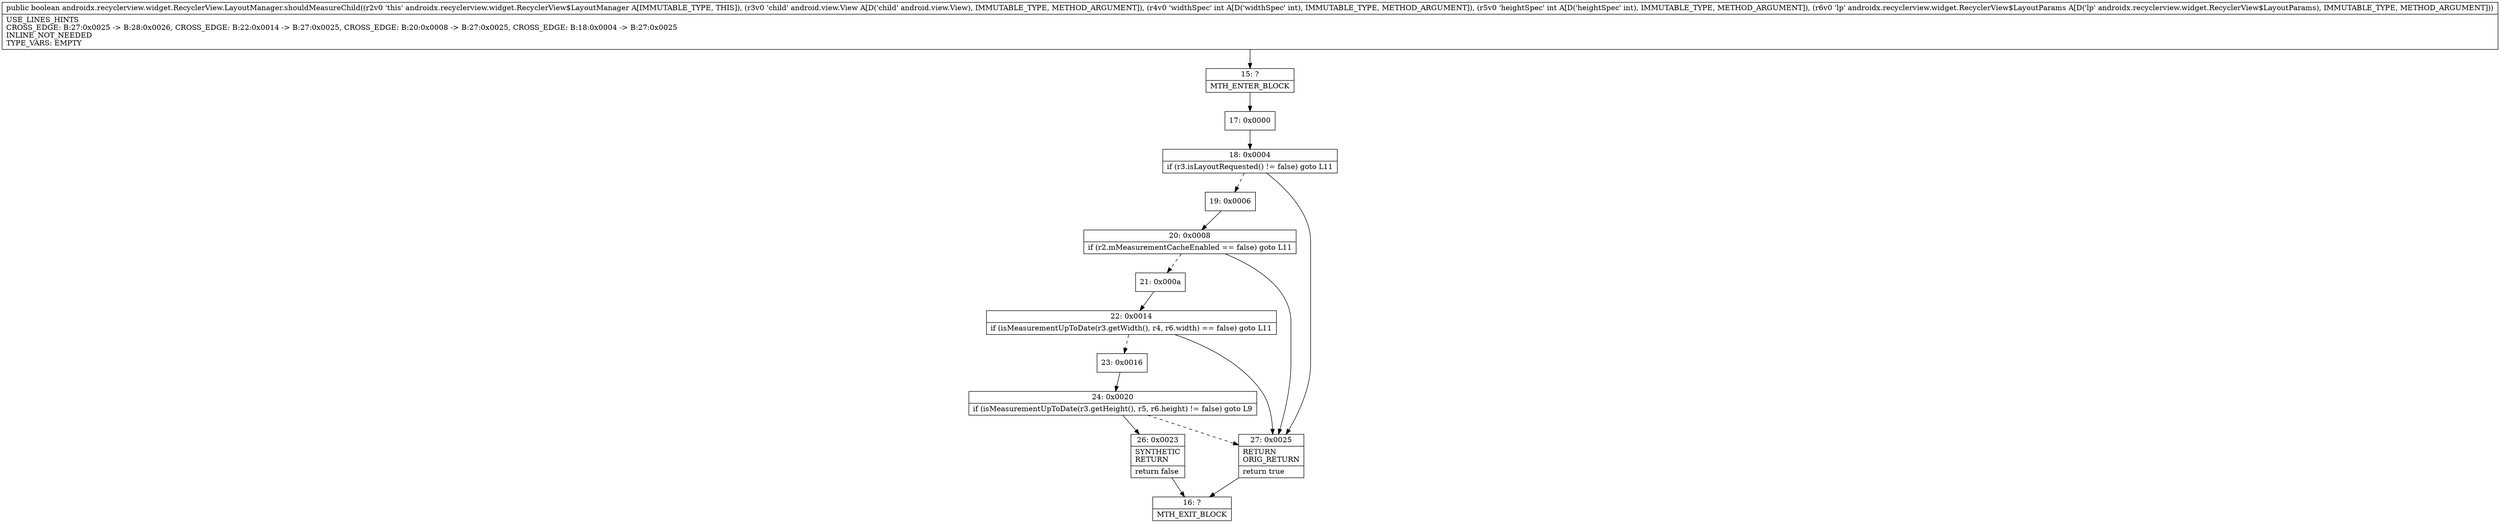 digraph "CFG forandroidx.recyclerview.widget.RecyclerView.LayoutManager.shouldMeasureChild(Landroid\/view\/View;IILandroidx\/recyclerview\/widget\/RecyclerView$LayoutParams;)Z" {
Node_15 [shape=record,label="{15\:\ ?|MTH_ENTER_BLOCK\l}"];
Node_17 [shape=record,label="{17\:\ 0x0000}"];
Node_18 [shape=record,label="{18\:\ 0x0004|if (r3.isLayoutRequested() != false) goto L11\l}"];
Node_19 [shape=record,label="{19\:\ 0x0006}"];
Node_20 [shape=record,label="{20\:\ 0x0008|if (r2.mMeasurementCacheEnabled == false) goto L11\l}"];
Node_21 [shape=record,label="{21\:\ 0x000a}"];
Node_22 [shape=record,label="{22\:\ 0x0014|if (isMeasurementUpToDate(r3.getWidth(), r4, r6.width) == false) goto L11\l}"];
Node_23 [shape=record,label="{23\:\ 0x0016}"];
Node_24 [shape=record,label="{24\:\ 0x0020|if (isMeasurementUpToDate(r3.getHeight(), r5, r6.height) != false) goto L9\l}"];
Node_26 [shape=record,label="{26\:\ 0x0023|SYNTHETIC\lRETURN\l|return false\l}"];
Node_16 [shape=record,label="{16\:\ ?|MTH_EXIT_BLOCK\l}"];
Node_27 [shape=record,label="{27\:\ 0x0025|RETURN\lORIG_RETURN\l|return true\l}"];
MethodNode[shape=record,label="{public boolean androidx.recyclerview.widget.RecyclerView.LayoutManager.shouldMeasureChild((r2v0 'this' androidx.recyclerview.widget.RecyclerView$LayoutManager A[IMMUTABLE_TYPE, THIS]), (r3v0 'child' android.view.View A[D('child' android.view.View), IMMUTABLE_TYPE, METHOD_ARGUMENT]), (r4v0 'widthSpec' int A[D('widthSpec' int), IMMUTABLE_TYPE, METHOD_ARGUMENT]), (r5v0 'heightSpec' int A[D('heightSpec' int), IMMUTABLE_TYPE, METHOD_ARGUMENT]), (r6v0 'lp' androidx.recyclerview.widget.RecyclerView$LayoutParams A[D('lp' androidx.recyclerview.widget.RecyclerView$LayoutParams), IMMUTABLE_TYPE, METHOD_ARGUMENT]))  | USE_LINES_HINTS\lCROSS_EDGE: B:27:0x0025 \-\> B:28:0x0026, CROSS_EDGE: B:22:0x0014 \-\> B:27:0x0025, CROSS_EDGE: B:20:0x0008 \-\> B:27:0x0025, CROSS_EDGE: B:18:0x0004 \-\> B:27:0x0025\lINLINE_NOT_NEEDED\lTYPE_VARS: EMPTY\l}"];
MethodNode -> Node_15;Node_15 -> Node_17;
Node_17 -> Node_18;
Node_18 -> Node_19[style=dashed];
Node_18 -> Node_27;
Node_19 -> Node_20;
Node_20 -> Node_21[style=dashed];
Node_20 -> Node_27;
Node_21 -> Node_22;
Node_22 -> Node_23[style=dashed];
Node_22 -> Node_27;
Node_23 -> Node_24;
Node_24 -> Node_26;
Node_24 -> Node_27[style=dashed];
Node_26 -> Node_16;
Node_27 -> Node_16;
}

